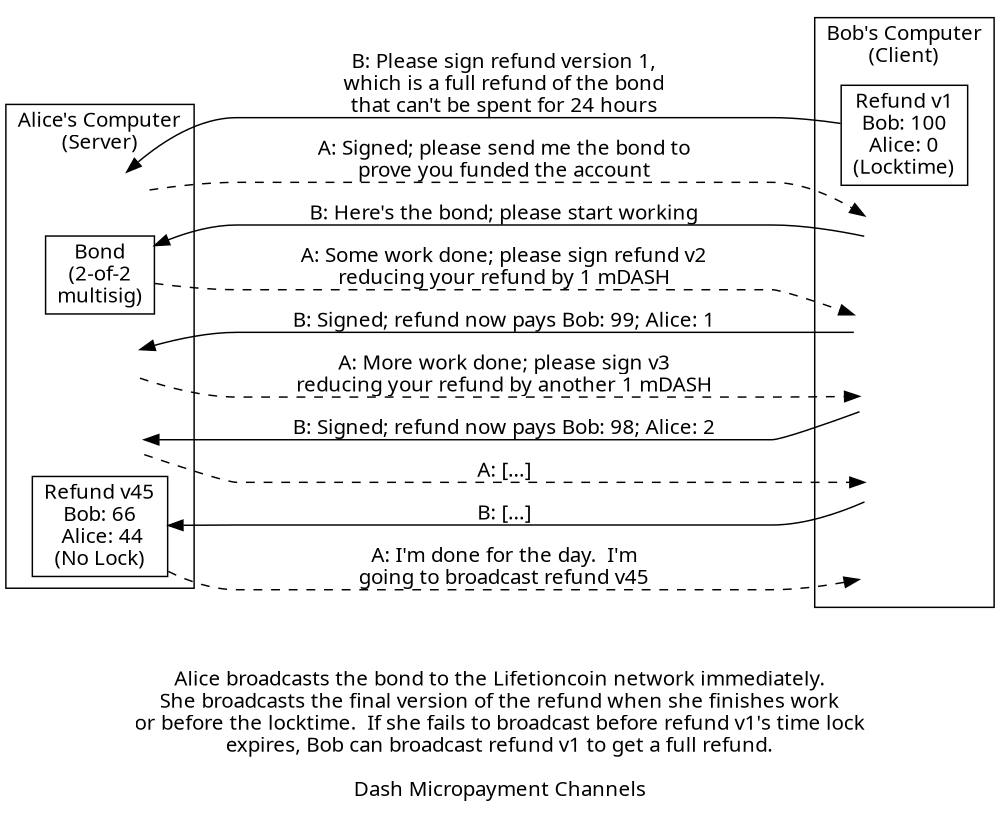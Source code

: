 digraph paymentchannel {
size=6.66;
rankdir=LR;
//splines = false;
nodesep = 0.1;

edge [ fontname="Sans", minlen = 4 ];
node [ fontname="Sans", style = invis, shape = box ];
graph [ fontname="Sans" ]



subgraph cluster_alice {
    label = "Alice's Computer\n(Server)"
    rank = same;
    //atx2v1;
    atx2v1s;
    atx1v2 [ label = "Bond\n(2-of-2\nmultisig)", style = unfilled, bgcolor = grey ];

    //atx2v2;
    atx2v3 [ label = " \n \n "];
    atx2v4;
    atx2v5 [ label = "Refund v45\nBob: 66\n Alice: 44\n(No Lock)", style = unfilled, bgcolor = grey ];

}

subgraph cluster_bob {
    label = "Bob's Computer\n(Client)"
    rank = same;
    btx2v1 [ label = "Refund v1\nBob: 100\nAlice: 0\n(Locktime)", style = unfilled, bgcolor = grey ];
    //btx2v1s;
    btx1v2 [label = " \n \n \n "];

    btx2v2s;
    btx2v3;
    btx2v4 [ label = " \n \n \n "];
    btx2v5;
}

btx2v1 -> atx2v1s [ label = "B: Please sign refund version 1,\nwhich is a full refund of the bond\nthat can't be spent for 24 hours" ];
atx2v1s -> btx1v2 [ style = dashed, label = "A: Signed; please send me the bond to\nprove you funded the account" ];
btx1v2 -> atx1v2 [ label = "B: Here's the bond; please start working" ];
atx1v2 -> btx2v2s [ style = dashed, label = "A: Some work done; please sign refund v2\nreducing your refund by 1 mDASH" ];
btx2v2s -> atx2v3 [ label = "B: Signed; refund now pays Bob: 99; Alice: 1" ];
atx2v3 -> btx2v3 [ style = dashed, label = "A: More work done; please sign v3\nreducing your refund by another 1 mDASH" ];
btx2v3 -> atx2v4 [ label = "B: Signed; refund now pays Bob: 98; Alice: 2" ];
atx2v4 -> btx2v4 [ style = dashed, label = "A: [...]" ];
btx2v4 -> atx2v5 [ label = "B: [...]" ];

atx2v5 -> btx2v5 [ style = dashed, label = "A: I'm done for the day.  I'm\ngoing to broadcast refund v45" ];


label = " \n \nAlice broadcasts the bond to the Lifetioncoin network immediately.\nShe broadcasts the final version of the refund when she finishes work\nor before the locktime.  If she fails to broadcast before refund v1's time lock\nexpires, Bob can broadcast refund v1 to get a full refund.\n \nDash Micropayment Channels"
}
